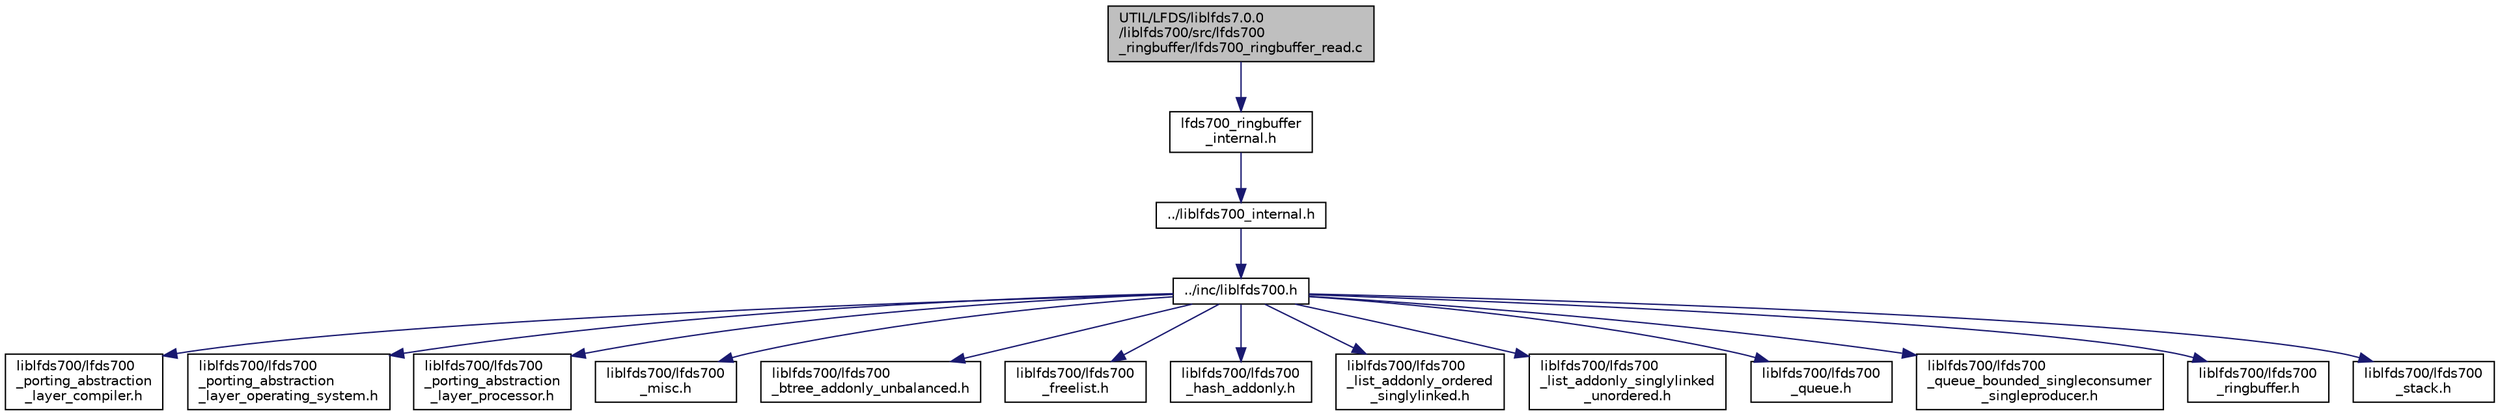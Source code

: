 digraph "UTIL/LFDS/liblfds7.0.0/liblfds700/src/lfds700_ringbuffer/lfds700_ringbuffer_read.c"
{
 // LATEX_PDF_SIZE
  edge [fontname="Helvetica",fontsize="10",labelfontname="Helvetica",labelfontsize="10"];
  node [fontname="Helvetica",fontsize="10",shape=record];
  Node1 [label="UTIL/LFDS/liblfds7.0.0\l/liblfds700/src/lfds700\l_ringbuffer/lfds700_ringbuffer_read.c",height=0.2,width=0.4,color="black", fillcolor="grey75", style="filled", fontcolor="black",tooltip=" "];
  Node1 -> Node2 [color="midnightblue",fontsize="10",style="solid",fontname="Helvetica"];
  Node2 [label="lfds700_ringbuffer\l_internal.h",height=0.2,width=0.4,color="black", fillcolor="white", style="filled",URL="$lfds700__ringbuffer__internal_8h.html",tooltip=" "];
  Node2 -> Node3 [color="midnightblue",fontsize="10",style="solid",fontname="Helvetica"];
  Node3 [label="../liblfds700_internal.h",height=0.2,width=0.4,color="black", fillcolor="white", style="filled",URL="$liblfds700__internal_8h.html",tooltip=" "];
  Node3 -> Node4 [color="midnightblue",fontsize="10",style="solid",fontname="Helvetica"];
  Node4 [label="../inc/liblfds700.h",height=0.2,width=0.4,color="black", fillcolor="white", style="filled",URL="$liblfds700_8h.html",tooltip=" "];
  Node4 -> Node5 [color="midnightblue",fontsize="10",style="solid",fontname="Helvetica"];
  Node5 [label="liblfds700/lfds700\l_porting_abstraction\l_layer_compiler.h",height=0.2,width=0.4,color="black", fillcolor="white", style="filled",URL="$lfds700__porting__abstraction__layer__compiler_8h.html",tooltip=" "];
  Node4 -> Node6 [color="midnightblue",fontsize="10",style="solid",fontname="Helvetica"];
  Node6 [label="liblfds700/lfds700\l_porting_abstraction\l_layer_operating_system.h",height=0.2,width=0.4,color="black", fillcolor="white", style="filled",URL="$lfds700__porting__abstraction__layer__operating__system_8h.html",tooltip=" "];
  Node4 -> Node7 [color="midnightblue",fontsize="10",style="solid",fontname="Helvetica"];
  Node7 [label="liblfds700/lfds700\l_porting_abstraction\l_layer_processor.h",height=0.2,width=0.4,color="black", fillcolor="white", style="filled",URL="$lfds700__porting__abstraction__layer__processor_8h.html",tooltip=" "];
  Node4 -> Node8 [color="midnightblue",fontsize="10",style="solid",fontname="Helvetica"];
  Node8 [label="liblfds700/lfds700\l_misc.h",height=0.2,width=0.4,color="black", fillcolor="white", style="filled",URL="$lfds700__misc_8h.html",tooltip=" "];
  Node4 -> Node9 [color="midnightblue",fontsize="10",style="solid",fontname="Helvetica"];
  Node9 [label="liblfds700/lfds700\l_btree_addonly_unbalanced.h",height=0.2,width=0.4,color="black", fillcolor="white", style="filled",URL="$lfds700__btree__addonly__unbalanced_8h.html",tooltip=" "];
  Node4 -> Node10 [color="midnightblue",fontsize="10",style="solid",fontname="Helvetica"];
  Node10 [label="liblfds700/lfds700\l_freelist.h",height=0.2,width=0.4,color="black", fillcolor="white", style="filled",URL="$lfds700__freelist_8h.html",tooltip=" "];
  Node4 -> Node11 [color="midnightblue",fontsize="10",style="solid",fontname="Helvetica"];
  Node11 [label="liblfds700/lfds700\l_hash_addonly.h",height=0.2,width=0.4,color="black", fillcolor="white", style="filled",URL="$lfds700__hash__addonly_8h.html",tooltip=" "];
  Node4 -> Node12 [color="midnightblue",fontsize="10",style="solid",fontname="Helvetica"];
  Node12 [label="liblfds700/lfds700\l_list_addonly_ordered\l_singlylinked.h",height=0.2,width=0.4,color="black", fillcolor="white", style="filled",URL="$lfds700__list__addonly__ordered__singlylinked_8h.html",tooltip=" "];
  Node4 -> Node13 [color="midnightblue",fontsize="10",style="solid",fontname="Helvetica"];
  Node13 [label="liblfds700/lfds700\l_list_addonly_singlylinked\l_unordered.h",height=0.2,width=0.4,color="black", fillcolor="white", style="filled",URL="$lfds700__list__addonly__singlylinked__unordered_8h.html",tooltip=" "];
  Node4 -> Node14 [color="midnightblue",fontsize="10",style="solid",fontname="Helvetica"];
  Node14 [label="liblfds700/lfds700\l_queue.h",height=0.2,width=0.4,color="black", fillcolor="white", style="filled",URL="$lfds700__queue_8h.html",tooltip=" "];
  Node4 -> Node15 [color="midnightblue",fontsize="10",style="solid",fontname="Helvetica"];
  Node15 [label="liblfds700/lfds700\l_queue_bounded_singleconsumer\l_singleproducer.h",height=0.2,width=0.4,color="black", fillcolor="white", style="filled",URL="$lfds700__queue__bounded__singleconsumer__singleproducer_8h.html",tooltip=" "];
  Node4 -> Node16 [color="midnightblue",fontsize="10",style="solid",fontname="Helvetica"];
  Node16 [label="liblfds700/lfds700\l_ringbuffer.h",height=0.2,width=0.4,color="black", fillcolor="white", style="filled",URL="$lfds700__ringbuffer_8h.html",tooltip=" "];
  Node4 -> Node17 [color="midnightblue",fontsize="10",style="solid",fontname="Helvetica"];
  Node17 [label="liblfds700/lfds700\l_stack.h",height=0.2,width=0.4,color="black", fillcolor="white", style="filled",URL="$lfds700__stack_8h.html",tooltip=" "];
}
